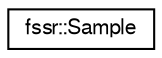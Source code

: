 digraph "Graphical Class Hierarchy"
{
  edge [fontname="FreeSans",fontsize="10",labelfontname="FreeSans",labelfontsize="10"];
  node [fontname="FreeSans",fontsize="10",shape=record];
  rankdir="LR";
  Node0 [label="fssr::Sample",height=0.2,width=0.4,color="black", fillcolor="white", style="filled",URL="$structfssr_1_1_sample.html",tooltip="Representation of a point sample. "];
}
